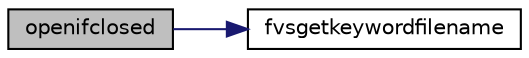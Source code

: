 digraph "openifclosed"
{
  edge [fontname="Helvetica",fontsize="10",labelfontname="Helvetica",labelfontsize="10"];
  node [fontname="Helvetica",fontsize="10",shape=record];
  rankdir="LR";
  Node1 [label="openifclosed",height=0.2,width=0.4,color="black", fillcolor="grey75", style="filled", fontcolor="black"];
  Node1 -> Node2 [color="midnightblue",fontsize="10",style="solid",fontname="Helvetica"];
  Node2 [label="fvsgetkeywordfilename",height=0.2,width=0.4,color="black", fillcolor="white", style="filled",URL="$cmdline_8f.html#a0e76754ef3361889b089410a750a9e0b"];
}
